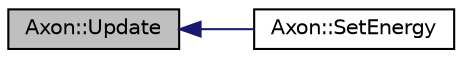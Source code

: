 digraph "Axon::Update"
{
  edge [fontname="Helvetica",fontsize="10",labelfontname="Helvetica",labelfontsize="10"];
  node [fontname="Helvetica",fontsize="10",shape=record];
  rankdir="LR";
  Node1 [label="Axon::Update",height=0.2,width=0.4,color="black", fillcolor="grey75", style="filled", fontcolor="black"];
  Node1 -> Node2 [dir="back",color="midnightblue",fontsize="10",style="solid",fontname="Helvetica"];
  Node2 [label="Axon::SetEnergy",height=0.2,width=0.4,color="black", fillcolor="white", style="filled",URL="$class_axon.html#a5e3edb831099d5abc1d593132118dc3b"];
}
